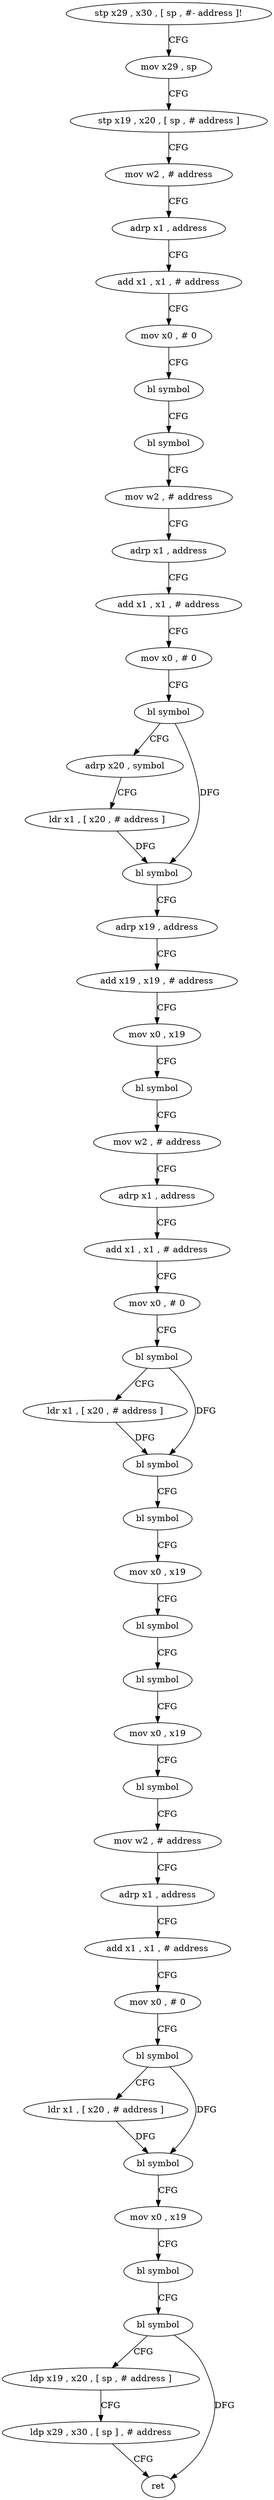 digraph "func" {
"4216116" [label = "stp x29 , x30 , [ sp , #- address ]!" ]
"4216120" [label = "mov x29 , sp" ]
"4216124" [label = "stp x19 , x20 , [ sp , # address ]" ]
"4216128" [label = "mov w2 , # address" ]
"4216132" [label = "adrp x1 , address" ]
"4216136" [label = "add x1 , x1 , # address" ]
"4216140" [label = "mov x0 , # 0" ]
"4216144" [label = "bl symbol" ]
"4216148" [label = "bl symbol" ]
"4216152" [label = "mov w2 , # address" ]
"4216156" [label = "adrp x1 , address" ]
"4216160" [label = "add x1 , x1 , # address" ]
"4216164" [label = "mov x0 , # 0" ]
"4216168" [label = "bl symbol" ]
"4216172" [label = "adrp x20 , symbol" ]
"4216176" [label = "ldr x1 , [ x20 , # address ]" ]
"4216180" [label = "bl symbol" ]
"4216184" [label = "adrp x19 , address" ]
"4216188" [label = "add x19 , x19 , # address" ]
"4216192" [label = "mov x0 , x19" ]
"4216196" [label = "bl symbol" ]
"4216200" [label = "mov w2 , # address" ]
"4216204" [label = "adrp x1 , address" ]
"4216208" [label = "add x1 , x1 , # address" ]
"4216212" [label = "mov x0 , # 0" ]
"4216216" [label = "bl symbol" ]
"4216220" [label = "ldr x1 , [ x20 , # address ]" ]
"4216224" [label = "bl symbol" ]
"4216228" [label = "bl symbol" ]
"4216232" [label = "mov x0 , x19" ]
"4216236" [label = "bl symbol" ]
"4216240" [label = "bl symbol" ]
"4216244" [label = "mov x0 , x19" ]
"4216248" [label = "bl symbol" ]
"4216252" [label = "mov w2 , # address" ]
"4216256" [label = "adrp x1 , address" ]
"4216260" [label = "add x1 , x1 , # address" ]
"4216264" [label = "mov x0 , # 0" ]
"4216268" [label = "bl symbol" ]
"4216272" [label = "ldr x1 , [ x20 , # address ]" ]
"4216276" [label = "bl symbol" ]
"4216280" [label = "mov x0 , x19" ]
"4216284" [label = "bl symbol" ]
"4216288" [label = "bl symbol" ]
"4216292" [label = "ldp x19 , x20 , [ sp , # address ]" ]
"4216296" [label = "ldp x29 , x30 , [ sp ] , # address" ]
"4216300" [label = "ret" ]
"4216116" -> "4216120" [ label = "CFG" ]
"4216120" -> "4216124" [ label = "CFG" ]
"4216124" -> "4216128" [ label = "CFG" ]
"4216128" -> "4216132" [ label = "CFG" ]
"4216132" -> "4216136" [ label = "CFG" ]
"4216136" -> "4216140" [ label = "CFG" ]
"4216140" -> "4216144" [ label = "CFG" ]
"4216144" -> "4216148" [ label = "CFG" ]
"4216148" -> "4216152" [ label = "CFG" ]
"4216152" -> "4216156" [ label = "CFG" ]
"4216156" -> "4216160" [ label = "CFG" ]
"4216160" -> "4216164" [ label = "CFG" ]
"4216164" -> "4216168" [ label = "CFG" ]
"4216168" -> "4216172" [ label = "CFG" ]
"4216168" -> "4216180" [ label = "DFG" ]
"4216172" -> "4216176" [ label = "CFG" ]
"4216176" -> "4216180" [ label = "DFG" ]
"4216180" -> "4216184" [ label = "CFG" ]
"4216184" -> "4216188" [ label = "CFG" ]
"4216188" -> "4216192" [ label = "CFG" ]
"4216192" -> "4216196" [ label = "CFG" ]
"4216196" -> "4216200" [ label = "CFG" ]
"4216200" -> "4216204" [ label = "CFG" ]
"4216204" -> "4216208" [ label = "CFG" ]
"4216208" -> "4216212" [ label = "CFG" ]
"4216212" -> "4216216" [ label = "CFG" ]
"4216216" -> "4216220" [ label = "CFG" ]
"4216216" -> "4216224" [ label = "DFG" ]
"4216220" -> "4216224" [ label = "DFG" ]
"4216224" -> "4216228" [ label = "CFG" ]
"4216228" -> "4216232" [ label = "CFG" ]
"4216232" -> "4216236" [ label = "CFG" ]
"4216236" -> "4216240" [ label = "CFG" ]
"4216240" -> "4216244" [ label = "CFG" ]
"4216244" -> "4216248" [ label = "CFG" ]
"4216248" -> "4216252" [ label = "CFG" ]
"4216252" -> "4216256" [ label = "CFG" ]
"4216256" -> "4216260" [ label = "CFG" ]
"4216260" -> "4216264" [ label = "CFG" ]
"4216264" -> "4216268" [ label = "CFG" ]
"4216268" -> "4216272" [ label = "CFG" ]
"4216268" -> "4216276" [ label = "DFG" ]
"4216272" -> "4216276" [ label = "DFG" ]
"4216276" -> "4216280" [ label = "CFG" ]
"4216280" -> "4216284" [ label = "CFG" ]
"4216284" -> "4216288" [ label = "CFG" ]
"4216288" -> "4216292" [ label = "CFG" ]
"4216288" -> "4216300" [ label = "DFG" ]
"4216292" -> "4216296" [ label = "CFG" ]
"4216296" -> "4216300" [ label = "CFG" ]
}
